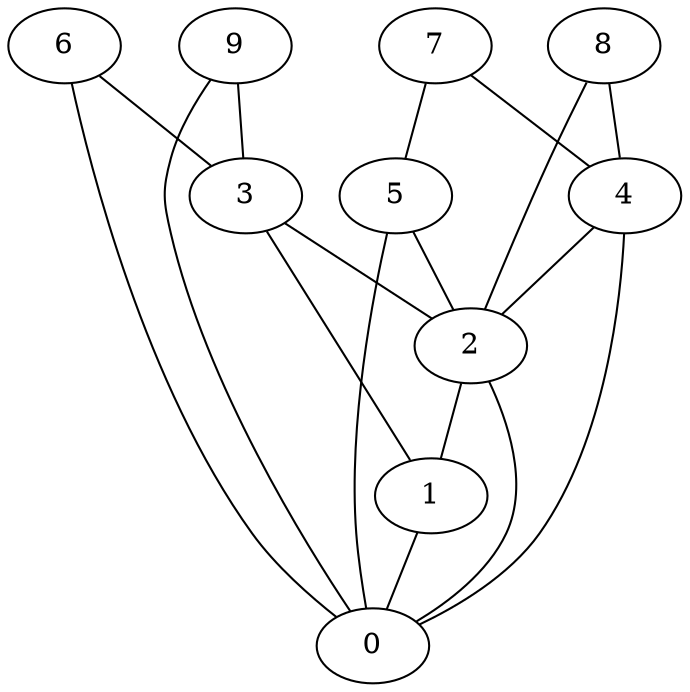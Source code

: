 graph G {
  "1" -- "0";
  "2" -- "0";
  "2" -- "1";
  "3" -- "2";
  "3" -- "1";
  "4" -- "0";
  "4" -- "2";
  "5" -- "2";
  "5" -- "0";
  "6" -- "3";
  "6" -- "0";
  "7" -- "4";
  "7" -- "5";
  "8" -- "2";
  "8" -- "4";
  "9" -- "3";
  "9" -- "0";
}